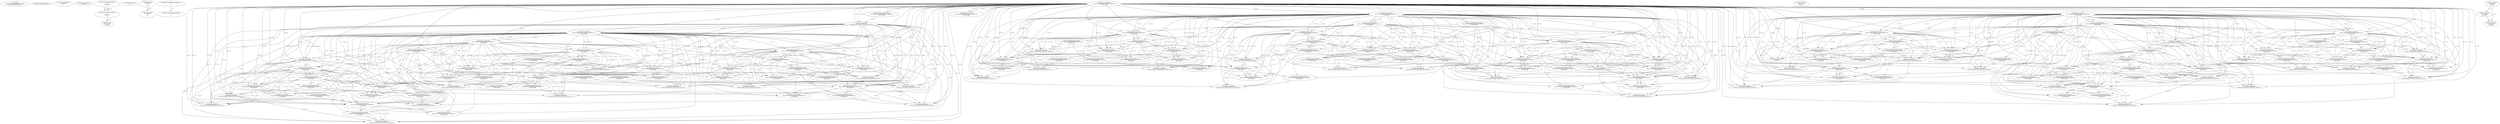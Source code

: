 // Global SCDG with merge call
digraph {
	0 [label="4205424.main
008e34730aa6138686128b1ee18f5fef
<BV128 arg0_886010_128>"]
	1 [label="0x401014.IsDebuggerPresent
"]
	2 [label="0x40102a.FindWindowA
4211832
0"]
	3 [label="0x402b86.LoadLibraryA
4214556"]
	4 [label="0x402b9a.GetModuleFileNameA
0
2147417404
260"]
	5 [label="0x403953.GetModuleFileNameA
0
2147417116
260"]
	4 -> 5 [label="(3-->3)"]
	4 -> 5 [label="(0-->0)"]
	6 [label="0x403967.strstr
2147417116
4215348"]
	5 -> 6 [label="(2-->1)"]
	7 [label="0x402bab.ExitProcess
0"]
	8 [label="0x40104b.memset
2147417092
0
292"]
	9 [label="0x401056.CreateToolhelp32Snapshot
2
0"]
	10 [label="0x401071.Process32First
retval_CreateToolhelp32Snapshot_984313_32
2147417088"]
	11 [label="0x40108d.StrStrIA
2147417124
4211840"]
	12 [label="0x4010b9.GetHandleInformation
retval_CreateToolhelp32Snapshot_984313_32
2147417084"]
	10 -> 12 [label="(1-->1)"]
	13 [label="0x4010cb.CloseHandle
retval_CreateToolhelp32Snapshot_984313_32"]
	10 -> 13 [label="(1-->1)"]
	12 -> 13 [label="(1-->1)"]
	10 -> 13 [label="(0-->0)"]
	14 [label="0x40109d.Process32Next
retval_CreateToolhelp32Snapshot_984313_32
2147417088"]
	10 -> 14 [label="(1-->1)"]
	10 -> 14 [label="(2-->2)"]
	15 [label="0x401ac4.memset
2147416764
0
292"]
	8 -> 15 [label="(3-->3)"]
	16 [label="0x401acf.CreateToolhelp32Snapshot
2
0"]
	9 -> 16 [label="(1-->1)"]
	17 [label="0x401af5.Process32First
retval_CreateToolhelp32Snapshot_984317_32
2147416760"]
	10 -> 17 [label="(0-->0)"]
	18 [label="0x401b10.StrStrIA
2147416796
4211856"]
	19 [label="0x401b38.GetHandleInformation
retval_CreateToolhelp32Snapshot_984317_32
2147416756"]
	17 -> 19 [label="(1-->1)"]
	20 [label="0x401b4a.CloseHandle
retval_CreateToolhelp32Snapshot_984317_32"]
	17 -> 20 [label="(1-->1)"]
	19 -> 20 [label="(1-->1)"]
	10 -> 20 [label="(0-->0)"]
	17 -> 20 [label="(0-->0)"]
	21 [label="0x401af5.Process32First
retval_CreateToolhelp32Snapshot_984318_32
2147416760"]
	10 -> 21 [label="(0-->0)"]
	22 [label="0x401b1c.Process32Next
retval_CreateToolhelp32Snapshot_984318_32
2147416760"]
	21 -> 22 [label="(1-->1)"]
	21 -> 22 [label="(2-->2)"]
	23 [label="0x401af5.Process32First
retval_CreateToolhelp32Snapshot_984324_32
2147416760"]
	21 -> 23 [label="(2-->2)"]
	22 -> 23 [label="(2-->2)"]
	10 -> 23 [label="(0-->0)"]
	21 -> 23 [label="(0-->0)"]
	24 [label="0x401b10.StrStrIA
2147416796
4211868"]
	18 -> 24 [label="(1-->1)"]
	25 [label="0x401b38.GetHandleInformation
retval_CreateToolhelp32Snapshot_984324_32
2147416756"]
	23 -> 25 [label="(1-->1)"]
	26 [label="0x401b4a.CloseHandle
retval_CreateToolhelp32Snapshot_984324_32"]
	23 -> 26 [label="(1-->1)"]
	25 -> 26 [label="(1-->1)"]
	10 -> 26 [label="(0-->0)"]
	21 -> 26 [label="(0-->0)"]
	23 -> 26 [label="(0-->0)"]
	27 [label="0x401b1c.Process32Next
retval_CreateToolhelp32Snapshot_984324_32
2147416760"]
	23 -> 27 [label="(1-->1)"]
	21 -> 27 [label="(2-->2)"]
	22 -> 27 [label="(2-->2)"]
	23 -> 27 [label="(2-->2)"]
	28 [label="0x401af5.Process32First
retval_CreateToolhelp32Snapshot_984332_32
2147416760"]
	21 -> 28 [label="(2-->2)"]
	22 -> 28 [label="(2-->2)"]
	23 -> 28 [label="(2-->2)"]
	27 -> 28 [label="(2-->2)"]
	10 -> 28 [label="(0-->0)"]
	21 -> 28 [label="(0-->0)"]
	23 -> 28 [label="(0-->0)"]
	29 [label="0x401b10.StrStrIA
2147416796
4211880"]
	18 -> 29 [label="(1-->1)"]
	24 -> 29 [label="(1-->1)"]
	30 [label="0x401b38.GetHandleInformation
retval_CreateToolhelp32Snapshot_984332_32
2147416756"]
	28 -> 30 [label="(1-->1)"]
	25 -> 30 [label="(2-->2)"]
	31 [label="0x401af5.Process32First
retval_CreateToolhelp32Snapshot_984334_32
2147416760"]
	21 -> 31 [label="(2-->2)"]
	22 -> 31 [label="(2-->2)"]
	23 -> 31 [label="(2-->2)"]
	27 -> 31 [label="(2-->2)"]
	10 -> 31 [label="(0-->0)"]
	21 -> 31 [label="(0-->0)"]
	23 -> 31 [label="(0-->0)"]
	26 -> 31 [label="(0-->0)"]
	32 [label="0x401b4a.CloseHandle
retval_CreateToolhelp32Snapshot_984332_32"]
	28 -> 32 [label="(1-->1)"]
	30 -> 32 [label="(1-->1)"]
	10 -> 32 [label="(0-->0)"]
	21 -> 32 [label="(0-->0)"]
	23 -> 32 [label="(0-->0)"]
	28 -> 32 [label="(0-->0)"]
	33 [label="0x401b38.GetHandleInformation
retval_CreateToolhelp32Snapshot_984334_32
2147416756"]
	31 -> 33 [label="(1-->1)"]
	25 -> 33 [label="(2-->2)"]
	34 [label="0x401b4a.CloseHandle
retval_CreateToolhelp32Snapshot_984334_32"]
	31 -> 34 [label="(1-->1)"]
	33 -> 34 [label="(1-->1)"]
	10 -> 34 [label="(0-->0)"]
	21 -> 34 [label="(0-->0)"]
	23 -> 34 [label="(0-->0)"]
	26 -> 34 [label="(0-->0)"]
	31 -> 34 [label="(0-->0)"]
	35 [label="0x401af5.Process32First
retval_CreateToolhelp32Snapshot_984331_32
2147416760"]
	21 -> 35 [label="(2-->2)"]
	22 -> 35 [label="(2-->2)"]
	23 -> 35 [label="(2-->2)"]
	27 -> 35 [label="(2-->2)"]
	10 -> 35 [label="(0-->0)"]
	21 -> 35 [label="(0-->0)"]
	23 -> 35 [label="(0-->0)"]
	36 [label="0x401b38.GetHandleInformation
retval_CreateToolhelp32Snapshot_984331_32
2147416756"]
	35 -> 36 [label="(1-->1)"]
	37 [label="0x401b4a.CloseHandle
retval_CreateToolhelp32Snapshot_984331_32"]
	35 -> 37 [label="(1-->1)"]
	36 -> 37 [label="(1-->1)"]
	10 -> 37 [label="(0-->0)"]
	21 -> 37 [label="(0-->0)"]
	23 -> 37 [label="(0-->0)"]
	35 -> 37 [label="(0-->0)"]
	38 [label="0x401b38.GetHandleInformation
retval_CreateToolhelp32Snapshot_984318_32
2147416756"]
	21 -> 38 [label="(1-->1)"]
	22 -> 38 [label="(1-->1)"]
	39 [label="0x401af5.Process32First
retval_CreateToolhelp32Snapshot_984325_32
2147416760"]
	21 -> 39 [label="(2-->2)"]
	22 -> 39 [label="(2-->2)"]
	10 -> 39 [label="(0-->0)"]
	21 -> 39 [label="(0-->0)"]
	40 [label="0x401b1c.Process32Next
retval_CreateToolhelp32Snapshot_984325_32
2147416760"]
	39 -> 40 [label="(1-->1)"]
	21 -> 40 [label="(2-->2)"]
	22 -> 40 [label="(2-->2)"]
	39 -> 40 [label="(2-->2)"]
	41 [label="0x401af5.Process32First
retval_CreateToolhelp32Snapshot_984341_32
2147416760"]
	21 -> 41 [label="(2-->2)"]
	22 -> 41 [label="(2-->2)"]
	39 -> 41 [label="(2-->2)"]
	40 -> 41 [label="(2-->2)"]
	10 -> 41 [label="(0-->0)"]
	21 -> 41 [label="(0-->0)"]
	39 -> 41 [label="(0-->0)"]
	42 [label="0x401104.PathFileExistsA
4211896"]
	10 -> 42 [label="(0-->0)"]
	21 -> 42 [label="(0-->0)"]
	39 -> 42 [label="(0-->0)"]
	41 -> 42 [label="(0-->0)"]
	43 [label="0x401b38.GetHandleInformation
retval_CreateToolhelp32Snapshot_984341_32
2147416756"]
	41 -> 43 [label="(1-->1)"]
	38 -> 43 [label="(2-->2)"]
	44 [label="0x401b4a.CloseHandle
retval_CreateToolhelp32Snapshot_984341_32"]
	41 -> 44 [label="(1-->1)"]
	43 -> 44 [label="(1-->1)"]
	10 -> 44 [label="(0-->0)"]
	21 -> 44 [label="(0-->0)"]
	39 -> 44 [label="(0-->0)"]
	41 -> 44 [label="(0-->0)"]
	45 [label="0x401b38.GetHandleInformation
retval_CreateToolhelp32Snapshot_984325_32
2147416756"]
	39 -> 45 [label="(1-->1)"]
	40 -> 45 [label="(1-->1)"]
	38 -> 45 [label="(2-->2)"]
	46 [label="0x401af5.Process32First
retval_CreateToolhelp32Snapshot_984343_32
2147416760"]
	21 -> 46 [label="(2-->2)"]
	22 -> 46 [label="(2-->2)"]
	39 -> 46 [label="(2-->2)"]
	40 -> 46 [label="(2-->2)"]
	10 -> 46 [label="(0-->0)"]
	21 -> 46 [label="(0-->0)"]
	39 -> 46 [label="(0-->0)"]
	47 [label="0x401b38.GetHandleInformation
retval_CreateToolhelp32Snapshot_984343_32
2147416756"]
	46 -> 47 [label="(1-->1)"]
	38 -> 47 [label="(2-->2)"]
	45 -> 47 [label="(2-->2)"]
	48 [label="0x401b4a.CloseHandle
retval_CreateToolhelp32Snapshot_984343_32"]
	46 -> 48 [label="(1-->1)"]
	47 -> 48 [label="(1-->1)"]
	10 -> 48 [label="(0-->0)"]
	21 -> 48 [label="(0-->0)"]
	39 -> 48 [label="(0-->0)"]
	46 -> 48 [label="(0-->0)"]
	49 [label="0x401b4a.CloseHandle
retval_CreateToolhelp32Snapshot_984325_32"]
	39 -> 49 [label="(1-->1)"]
	40 -> 49 [label="(1-->1)"]
	45 -> 49 [label="(1-->1)"]
	10 -> 49 [label="(0-->0)"]
	21 -> 49 [label="(0-->0)"]
	39 -> 49 [label="(0-->0)"]
	50 [label="0x401af5.Process32First
retval_CreateToolhelp32Snapshot_984346_32
2147416760"]
	21 -> 50 [label="(2-->2)"]
	22 -> 50 [label="(2-->2)"]
	39 -> 50 [label="(2-->2)"]
	40 -> 50 [label="(2-->2)"]
	10 -> 50 [label="(0-->0)"]
	21 -> 50 [label="(0-->0)"]
	39 -> 50 [label="(0-->0)"]
	49 -> 50 [label="(0-->0)"]
	51 [label="0x401b38.GetHandleInformation
retval_CreateToolhelp32Snapshot_984346_32
2147416756"]
	50 -> 51 [label="(1-->1)"]
	38 -> 51 [label="(2-->2)"]
	45 -> 51 [label="(2-->2)"]
	52 [label="0x401b4a.CloseHandle
retval_CreateToolhelp32Snapshot_984346_32"]
	50 -> 52 [label="(1-->1)"]
	51 -> 52 [label="(1-->1)"]
	10 -> 52 [label="(0-->0)"]
	21 -> 52 [label="(0-->0)"]
	39 -> 52 [label="(0-->0)"]
	49 -> 52 [label="(0-->0)"]
	50 -> 52 [label="(0-->0)"]
	53 [label="0x401b4a.CloseHandle
retval_CreateToolhelp32Snapshot_984318_32"]
	21 -> 53 [label="(1-->1)"]
	22 -> 53 [label="(1-->1)"]
	38 -> 53 [label="(1-->1)"]
	10 -> 53 [label="(0-->0)"]
	21 -> 53 [label="(0-->0)"]
	54 [label="0x401af5.Process32First
retval_CreateToolhelp32Snapshot_984328_32
2147416760"]
	21 -> 54 [label="(2-->2)"]
	22 -> 54 [label="(2-->2)"]
	10 -> 54 [label="(0-->0)"]
	21 -> 54 [label="(0-->0)"]
	53 -> 54 [label="(0-->0)"]
	55 [label="0x401b1c.Process32Next
retval_CreateToolhelp32Snapshot_984328_32
2147416760"]
	54 -> 55 [label="(1-->1)"]
	21 -> 55 [label="(2-->2)"]
	22 -> 55 [label="(2-->2)"]
	54 -> 55 [label="(2-->2)"]
	56 [label="0x401af5.Process32First
retval_CreateToolhelp32Snapshot_984355_32
2147416760"]
	21 -> 56 [label="(2-->2)"]
	22 -> 56 [label="(2-->2)"]
	54 -> 56 [label="(2-->2)"]
	55 -> 56 [label="(2-->2)"]
	10 -> 56 [label="(0-->0)"]
	21 -> 56 [label="(0-->0)"]
	53 -> 56 [label="(0-->0)"]
	54 -> 56 [label="(0-->0)"]
	57 [label="0x401b38.GetHandleInformation
retval_CreateToolhelp32Snapshot_984355_32
2147416756"]
	56 -> 57 [label="(1-->1)"]
	38 -> 57 [label="(2-->2)"]
	58 [label="0x401b38.GetHandleInformation
retval_CreateToolhelp32Snapshot_984328_32
2147416756"]
	54 -> 58 [label="(1-->1)"]
	55 -> 58 [label="(1-->1)"]
	38 -> 58 [label="(2-->2)"]
	59 [label="0x401af5.Process32First
retval_CreateToolhelp32Snapshot_984356_32
2147416760"]
	21 -> 59 [label="(2-->2)"]
	22 -> 59 [label="(2-->2)"]
	54 -> 59 [label="(2-->2)"]
	55 -> 59 [label="(2-->2)"]
	10 -> 59 [label="(0-->0)"]
	21 -> 59 [label="(0-->0)"]
	53 -> 59 [label="(0-->0)"]
	54 -> 59 [label="(0-->0)"]
	60 [label="0x401b4a.CloseHandle
retval_CreateToolhelp32Snapshot_984355_32"]
	56 -> 60 [label="(1-->1)"]
	57 -> 60 [label="(1-->1)"]
	10 -> 60 [label="(0-->0)"]
	21 -> 60 [label="(0-->0)"]
	53 -> 60 [label="(0-->0)"]
	54 -> 60 [label="(0-->0)"]
	56 -> 60 [label="(0-->0)"]
	61 [label="0x401b38.GetHandleInformation
retval_CreateToolhelp32Snapshot_984356_32
2147416756"]
	59 -> 61 [label="(1-->1)"]
	38 -> 61 [label="(2-->2)"]
	58 -> 61 [label="(2-->2)"]
	62 [label="0x401b4a.CloseHandle
retval_CreateToolhelp32Snapshot_984356_32"]
	59 -> 62 [label="(1-->1)"]
	61 -> 62 [label="(1-->1)"]
	10 -> 62 [label="(0-->0)"]
	21 -> 62 [label="(0-->0)"]
	53 -> 62 [label="(0-->0)"]
	54 -> 62 [label="(0-->0)"]
	59 -> 62 [label="(0-->0)"]
	63 [label="0x401b4a.CloseHandle
retval_CreateToolhelp32Snapshot_984328_32"]
	54 -> 63 [label="(1-->1)"]
	55 -> 63 [label="(1-->1)"]
	58 -> 63 [label="(1-->1)"]
	10 -> 63 [label="(0-->0)"]
	21 -> 63 [label="(0-->0)"]
	53 -> 63 [label="(0-->0)"]
	54 -> 63 [label="(0-->0)"]
	64 [label="0x401af5.Process32First
retval_CreateToolhelp32Snapshot_984358_32
2147416760"]
	21 -> 64 [label="(2-->2)"]
	22 -> 64 [label="(2-->2)"]
	54 -> 64 [label="(2-->2)"]
	55 -> 64 [label="(2-->2)"]
	10 -> 64 [label="(0-->0)"]
	21 -> 64 [label="(0-->0)"]
	53 -> 64 [label="(0-->0)"]
	54 -> 64 [label="(0-->0)"]
	63 -> 64 [label="(0-->0)"]
	65 [label="0x401b38.GetHandleInformation
retval_CreateToolhelp32Snapshot_984358_32
2147416756"]
	64 -> 65 [label="(1-->1)"]
	38 -> 65 [label="(2-->2)"]
	58 -> 65 [label="(2-->2)"]
	66 [label="0x401b4a.CloseHandle
retval_CreateToolhelp32Snapshot_984358_32"]
	64 -> 66 [label="(1-->1)"]
	65 -> 66 [label="(1-->1)"]
	10 -> 66 [label="(0-->0)"]
	21 -> 66 [label="(0-->0)"]
	53 -> 66 [label="(0-->0)"]
	54 -> 66 [label="(0-->0)"]
	63 -> 66 [label="(0-->0)"]
	64 -> 66 [label="(0-->0)"]
	67 [label="0x401b1c.Process32Next
retval_CreateToolhelp32Snapshot_984317_32
2147416760"]
	17 -> 67 [label="(1-->1)"]
	17 -> 67 [label="(2-->2)"]
	68 [label="0x401af5.Process32First
retval_CreateToolhelp32Snapshot_984365_32
2147416760"]
	17 -> 68 [label="(2-->2)"]
	67 -> 68 [label="(2-->2)"]
	10 -> 68 [label="(0-->0)"]
	17 -> 68 [label="(0-->0)"]
	69 [label="0x401b38.GetHandleInformation
retval_CreateToolhelp32Snapshot_984365_32
2147416756"]
	68 -> 69 [label="(1-->1)"]
	70 [label="0x401b1c.Process32Next
retval_CreateToolhelp32Snapshot_984365_32
2147416760"]
	68 -> 70 [label="(1-->1)"]
	17 -> 70 [label="(2-->2)"]
	67 -> 70 [label="(2-->2)"]
	68 -> 70 [label="(2-->2)"]
	71 [label="0x401af5.Process32First
retval_CreateToolhelp32Snapshot_984372_32
2147416760"]
	17 -> 71 [label="(2-->2)"]
	67 -> 71 [label="(2-->2)"]
	68 -> 71 [label="(2-->2)"]
	70 -> 71 [label="(2-->2)"]
	10 -> 71 [label="(0-->0)"]
	17 -> 71 [label="(0-->0)"]
	68 -> 71 [label="(0-->0)"]
	72 [label="0x401b38.GetHandleInformation
retval_CreateToolhelp32Snapshot_984372_32
2147416756"]
	71 -> 72 [label="(1-->1)"]
	73 [label="0x401af5.Process32First
retval_CreateToolhelp32Snapshot_984373_32
2147416760"]
	17 -> 73 [label="(2-->2)"]
	67 -> 73 [label="(2-->2)"]
	68 -> 73 [label="(2-->2)"]
	70 -> 73 [label="(2-->2)"]
	10 -> 73 [label="(0-->0)"]
	17 -> 73 [label="(0-->0)"]
	68 -> 73 [label="(0-->0)"]
	74 [label="0x401b4a.CloseHandle
retval_CreateToolhelp32Snapshot_984372_32"]
	71 -> 74 [label="(1-->1)"]
	72 -> 74 [label="(1-->1)"]
	10 -> 74 [label="(0-->0)"]
	17 -> 74 [label="(0-->0)"]
	68 -> 74 [label="(0-->0)"]
	71 -> 74 [label="(0-->0)"]
	75 [label="0x401b38.GetHandleInformation
retval_CreateToolhelp32Snapshot_984373_32
2147416756"]
	73 -> 75 [label="(1-->1)"]
	69 -> 75 [label="(2-->2)"]
	76 [label="0x401b4a.CloseHandle
retval_CreateToolhelp32Snapshot_984373_32"]
	73 -> 76 [label="(1-->1)"]
	75 -> 76 [label="(1-->1)"]
	10 -> 76 [label="(0-->0)"]
	17 -> 76 [label="(0-->0)"]
	68 -> 76 [label="(0-->0)"]
	73 -> 76 [label="(0-->0)"]
	77 [label="0x401b4a.CloseHandle
retval_CreateToolhelp32Snapshot_984365_32"]
	68 -> 77 [label="(1-->1)"]
	69 -> 77 [label="(1-->1)"]
	70 -> 77 [label="(1-->1)"]
	10 -> 77 [label="(0-->0)"]
	17 -> 77 [label="(0-->0)"]
	68 -> 77 [label="(0-->0)"]
	78 [label="0x401af5.Process32First
retval_CreateToolhelp32Snapshot_984375_32
2147416760"]
	17 -> 78 [label="(2-->2)"]
	67 -> 78 [label="(2-->2)"]
	68 -> 78 [label="(2-->2)"]
	70 -> 78 [label="(2-->2)"]
	10 -> 78 [label="(0-->0)"]
	17 -> 78 [label="(0-->0)"]
	68 -> 78 [label="(0-->0)"]
	77 -> 78 [label="(0-->0)"]
	79 [label="0x401b38.GetHandleInformation
retval_CreateToolhelp32Snapshot_984375_32
2147416756"]
	78 -> 79 [label="(1-->1)"]
	69 -> 79 [label="(2-->2)"]
	80 [label="0x401b4a.CloseHandle
retval_CreateToolhelp32Snapshot_984375_32"]
	78 -> 80 [label="(1-->1)"]
	79 -> 80 [label="(1-->1)"]
	10 -> 80 [label="(0-->0)"]
	17 -> 80 [label="(0-->0)"]
	68 -> 80 [label="(0-->0)"]
	77 -> 80 [label="(0-->0)"]
	78 -> 80 [label="(0-->0)"]
	81 [label="0x401af5.Process32First
retval_CreateToolhelp32Snapshot_984366_32
2147416760"]
	17 -> 81 [label="(2-->2)"]
	67 -> 81 [label="(2-->2)"]
	10 -> 81 [label="(0-->0)"]
	17 -> 81 [label="(0-->0)"]
	82 [label="0x401b1c.Process32Next
retval_CreateToolhelp32Snapshot_984366_32
2147416760"]
	81 -> 82 [label="(1-->1)"]
	17 -> 82 [label="(2-->2)"]
	67 -> 82 [label="(2-->2)"]
	81 -> 82 [label="(2-->2)"]
	83 [label="0x401af5.Process32First
retval_CreateToolhelp32Snapshot_984381_32
2147416760"]
	17 -> 83 [label="(2-->2)"]
	67 -> 83 [label="(2-->2)"]
	81 -> 83 [label="(2-->2)"]
	82 -> 83 [label="(2-->2)"]
	10 -> 83 [label="(0-->0)"]
	17 -> 83 [label="(0-->0)"]
	81 -> 83 [label="(0-->0)"]
	84 [label="0x401b38.GetHandleInformation
retval_CreateToolhelp32Snapshot_984381_32
2147416756"]
	83 -> 84 [label="(1-->1)"]
	19 -> 84 [label="(2-->2)"]
	85 [label="0x401b4a.CloseHandle
retval_CreateToolhelp32Snapshot_984381_32"]
	83 -> 85 [label="(1-->1)"]
	84 -> 85 [label="(1-->1)"]
	10 -> 85 [label="(0-->0)"]
	17 -> 85 [label="(0-->0)"]
	81 -> 85 [label="(0-->0)"]
	83 -> 85 [label="(0-->0)"]
	86 [label="0x401b38.GetHandleInformation
retval_CreateToolhelp32Snapshot_984366_32
2147416756"]
	81 -> 86 [label="(1-->1)"]
	82 -> 86 [label="(1-->1)"]
	19 -> 86 [label="(2-->2)"]
	87 [label="0x401af5.Process32First
retval_CreateToolhelp32Snapshot_984385_32
2147416760"]
	17 -> 87 [label="(2-->2)"]
	67 -> 87 [label="(2-->2)"]
	81 -> 87 [label="(2-->2)"]
	82 -> 87 [label="(2-->2)"]
	10 -> 87 [label="(0-->0)"]
	17 -> 87 [label="(0-->0)"]
	81 -> 87 [label="(0-->0)"]
	88 [label="0x401b38.GetHandleInformation
retval_CreateToolhelp32Snapshot_984385_32
2147416756"]
	87 -> 88 [label="(1-->1)"]
	19 -> 88 [label="(2-->2)"]
	86 -> 88 [label="(2-->2)"]
	89 [label="0x401b4a.CloseHandle
retval_CreateToolhelp32Snapshot_984385_32"]
	87 -> 89 [label="(1-->1)"]
	88 -> 89 [label="(1-->1)"]
	10 -> 89 [label="(0-->0)"]
	17 -> 89 [label="(0-->0)"]
	81 -> 89 [label="(0-->0)"]
	87 -> 89 [label="(0-->0)"]
	90 [label="0x401b4a.CloseHandle
retval_CreateToolhelp32Snapshot_984366_32"]
	81 -> 90 [label="(1-->1)"]
	82 -> 90 [label="(1-->1)"]
	86 -> 90 [label="(1-->1)"]
	10 -> 90 [label="(0-->0)"]
	17 -> 90 [label="(0-->0)"]
	81 -> 90 [label="(0-->0)"]
	91 [label="0x401af5.Process32First
retval_CreateToolhelp32Snapshot_984386_32
2147416760"]
	17 -> 91 [label="(2-->2)"]
	67 -> 91 [label="(2-->2)"]
	81 -> 91 [label="(2-->2)"]
	82 -> 91 [label="(2-->2)"]
	10 -> 91 [label="(0-->0)"]
	17 -> 91 [label="(0-->0)"]
	81 -> 91 [label="(0-->0)"]
	90 -> 91 [label="(0-->0)"]
	92 [label="0x401b38.GetHandleInformation
retval_CreateToolhelp32Snapshot_984386_32
2147416756"]
	91 -> 92 [label="(1-->1)"]
	19 -> 92 [label="(2-->2)"]
	86 -> 92 [label="(2-->2)"]
	93 [label="0x401b4a.CloseHandle
retval_CreateToolhelp32Snapshot_984386_32"]
	91 -> 93 [label="(1-->1)"]
	92 -> 93 [label="(1-->1)"]
	10 -> 93 [label="(0-->0)"]
	17 -> 93 [label="(0-->0)"]
	81 -> 93 [label="(0-->0)"]
	90 -> 93 [label="(0-->0)"]
	91 -> 93 [label="(0-->0)"]
	94 [label="0x401af5.Process32First
retval_CreateToolhelp32Snapshot_984368_32
2147416760"]
	17 -> 94 [label="(2-->2)"]
	67 -> 94 [label="(2-->2)"]
	10 -> 94 [label="(0-->0)"]
	17 -> 94 [label="(0-->0)"]
	20 -> 94 [label="(0-->0)"]
	95 [label="0x401b1c.Process32Next
retval_CreateToolhelp32Snapshot_984368_32
2147416760"]
	94 -> 95 [label="(1-->1)"]
	17 -> 95 [label="(2-->2)"]
	67 -> 95 [label="(2-->2)"]
	94 -> 95 [label="(2-->2)"]
	96 [label="0x401af5.Process32First
retval_CreateToolhelp32Snapshot_984396_32
2147416760"]
	17 -> 96 [label="(2-->2)"]
	67 -> 96 [label="(2-->2)"]
	94 -> 96 [label="(2-->2)"]
	95 -> 96 [label="(2-->2)"]
	10 -> 96 [label="(0-->0)"]
	17 -> 96 [label="(0-->0)"]
	20 -> 96 [label="(0-->0)"]
	94 -> 96 [label="(0-->0)"]
	97 [label="0x401b38.GetHandleInformation
retval_CreateToolhelp32Snapshot_984396_32
2147416756"]
	96 -> 97 [label="(1-->1)"]
	19 -> 97 [label="(2-->2)"]
	98 [label="0x401b38.GetHandleInformation
retval_CreateToolhelp32Snapshot_984368_32
2147416756"]
	94 -> 98 [label="(1-->1)"]
	95 -> 98 [label="(1-->1)"]
	19 -> 98 [label="(2-->2)"]
	99 [label="0x401af5.Process32First
retval_CreateToolhelp32Snapshot_984397_32
2147416760"]
	17 -> 99 [label="(2-->2)"]
	67 -> 99 [label="(2-->2)"]
	94 -> 99 [label="(2-->2)"]
	95 -> 99 [label="(2-->2)"]
	10 -> 99 [label="(0-->0)"]
	17 -> 99 [label="(0-->0)"]
	20 -> 99 [label="(0-->0)"]
	94 -> 99 [label="(0-->0)"]
	100 [label="0x401b4a.CloseHandle
retval_CreateToolhelp32Snapshot_984396_32"]
	96 -> 100 [label="(1-->1)"]
	97 -> 100 [label="(1-->1)"]
	10 -> 100 [label="(0-->0)"]
	17 -> 100 [label="(0-->0)"]
	20 -> 100 [label="(0-->0)"]
	94 -> 100 [label="(0-->0)"]
	96 -> 100 [label="(0-->0)"]
	101 [label="0x401b38.GetHandleInformation
retval_CreateToolhelp32Snapshot_984397_32
2147416756"]
	99 -> 101 [label="(1-->1)"]
	19 -> 101 [label="(2-->2)"]
	98 -> 101 [label="(2-->2)"]
	102 [label="0x401b4a.CloseHandle
retval_CreateToolhelp32Snapshot_984397_32"]
	99 -> 102 [label="(1-->1)"]
	101 -> 102 [label="(1-->1)"]
	10 -> 102 [label="(0-->0)"]
	17 -> 102 [label="(0-->0)"]
	20 -> 102 [label="(0-->0)"]
	94 -> 102 [label="(0-->0)"]
	99 -> 102 [label="(0-->0)"]
	103 [label="0x401b4a.CloseHandle
retval_CreateToolhelp32Snapshot_984368_32"]
	94 -> 103 [label="(1-->1)"]
	95 -> 103 [label="(1-->1)"]
	98 -> 103 [label="(1-->1)"]
	10 -> 103 [label="(0-->0)"]
	17 -> 103 [label="(0-->0)"]
	20 -> 103 [label="(0-->0)"]
	94 -> 103 [label="(0-->0)"]
	104 [label="0x401af5.Process32First
retval_CreateToolhelp32Snapshot_984399_32
2147416760"]
	17 -> 104 [label="(2-->2)"]
	67 -> 104 [label="(2-->2)"]
	94 -> 104 [label="(2-->2)"]
	95 -> 104 [label="(2-->2)"]
	10 -> 104 [label="(0-->0)"]
	17 -> 104 [label="(0-->0)"]
	20 -> 104 [label="(0-->0)"]
	94 -> 104 [label="(0-->0)"]
	103 -> 104 [label="(0-->0)"]
	105 [label="0x401b38.GetHandleInformation
retval_CreateToolhelp32Snapshot_984399_32
2147416756"]
	104 -> 105 [label="(1-->1)"]
	19 -> 105 [label="(2-->2)"]
	98 -> 105 [label="(2-->2)"]
	106 [label="0x401b4a.CloseHandle
retval_CreateToolhelp32Snapshot_984399_32"]
	104 -> 106 [label="(1-->1)"]
	105 -> 106 [label="(1-->1)"]
	10 -> 106 [label="(0-->0)"]
	17 -> 106 [label="(0-->0)"]
	20 -> 106 [label="(0-->0)"]
	94 -> 106 [label="(0-->0)"]
	103 -> 106 [label="(0-->0)"]
	104 -> 106 [label="(0-->0)"]
	107 [label="0x401af5.Process32First
retval_CreateToolhelp32Snapshot_984322_32
2147416760"]
	10 -> 107 [label="(0-->0)"]
	13 -> 107 [label="(0-->0)"]
	108 [label="0x401b1c.Process32Next
retval_CreateToolhelp32Snapshot_984322_32
2147416760"]
	107 -> 108 [label="(1-->1)"]
	107 -> 108 [label="(2-->2)"]
	109 [label="0x401af5.Process32First
retval_CreateToolhelp32Snapshot_984406_32
2147416760"]
	107 -> 109 [label="(2-->2)"]
	108 -> 109 [label="(2-->2)"]
	10 -> 109 [label="(0-->0)"]
	13 -> 109 [label="(0-->0)"]
	107 -> 109 [label="(0-->0)"]
	110 [label="0x401b38.GetHandleInformation
retval_CreateToolhelp32Snapshot_984406_32
2147416756"]
	109 -> 110 [label="(1-->1)"]
	111 [label="0x401b1c.Process32Next
retval_CreateToolhelp32Snapshot_984406_32
2147416760"]
	109 -> 111 [label="(1-->1)"]
	107 -> 111 [label="(2-->2)"]
	108 -> 111 [label="(2-->2)"]
	109 -> 111 [label="(2-->2)"]
	112 [label="0x401af5.Process32First
retval_CreateToolhelp32Snapshot_984414_32
2147416760"]
	107 -> 112 [label="(2-->2)"]
	108 -> 112 [label="(2-->2)"]
	109 -> 112 [label="(2-->2)"]
	111 -> 112 [label="(2-->2)"]
	10 -> 112 [label="(0-->0)"]
	13 -> 112 [label="(0-->0)"]
	107 -> 112 [label="(0-->0)"]
	109 -> 112 [label="(0-->0)"]
	113 [label="0x401b38.GetHandleInformation
retval_CreateToolhelp32Snapshot_984414_32
2147416756"]
	112 -> 113 [label="(1-->1)"]
	114 [label="0x401af5.Process32First
retval_CreateToolhelp32Snapshot_984415_32
2147416760"]
	107 -> 114 [label="(2-->2)"]
	108 -> 114 [label="(2-->2)"]
	109 -> 114 [label="(2-->2)"]
	111 -> 114 [label="(2-->2)"]
	10 -> 114 [label="(0-->0)"]
	13 -> 114 [label="(0-->0)"]
	107 -> 114 [label="(0-->0)"]
	109 -> 114 [label="(0-->0)"]
	115 [label="0x401b4a.CloseHandle
retval_CreateToolhelp32Snapshot_984414_32"]
	112 -> 115 [label="(1-->1)"]
	113 -> 115 [label="(1-->1)"]
	10 -> 115 [label="(0-->0)"]
	13 -> 115 [label="(0-->0)"]
	107 -> 115 [label="(0-->0)"]
	109 -> 115 [label="(0-->0)"]
	112 -> 115 [label="(0-->0)"]
	116 [label="0x401b38.GetHandleInformation
retval_CreateToolhelp32Snapshot_984415_32
2147416756"]
	114 -> 116 [label="(1-->1)"]
	110 -> 116 [label="(2-->2)"]
	117 [label="0x401b4a.CloseHandle
retval_CreateToolhelp32Snapshot_984415_32"]
	114 -> 117 [label="(1-->1)"]
	116 -> 117 [label="(1-->1)"]
	10 -> 117 [label="(0-->0)"]
	13 -> 117 [label="(0-->0)"]
	107 -> 117 [label="(0-->0)"]
	109 -> 117 [label="(0-->0)"]
	114 -> 117 [label="(0-->0)"]
	118 [label="0x401b4a.CloseHandle
retval_CreateToolhelp32Snapshot_984406_32"]
	109 -> 118 [label="(1-->1)"]
	110 -> 118 [label="(1-->1)"]
	111 -> 118 [label="(1-->1)"]
	10 -> 118 [label="(0-->0)"]
	13 -> 118 [label="(0-->0)"]
	107 -> 118 [label="(0-->0)"]
	109 -> 118 [label="(0-->0)"]
	119 [label="0x401af5.Process32First
retval_CreateToolhelp32Snapshot_984417_32
2147416760"]
	107 -> 119 [label="(2-->2)"]
	108 -> 119 [label="(2-->2)"]
	109 -> 119 [label="(2-->2)"]
	111 -> 119 [label="(2-->2)"]
	10 -> 119 [label="(0-->0)"]
	13 -> 119 [label="(0-->0)"]
	107 -> 119 [label="(0-->0)"]
	109 -> 119 [label="(0-->0)"]
	118 -> 119 [label="(0-->0)"]
	120 [label="0x401b38.GetHandleInformation
retval_CreateToolhelp32Snapshot_984417_32
2147416756"]
	119 -> 120 [label="(1-->1)"]
	110 -> 120 [label="(2-->2)"]
	121 [label="0x401b4a.CloseHandle
retval_CreateToolhelp32Snapshot_984417_32"]
	119 -> 121 [label="(1-->1)"]
	120 -> 121 [label="(1-->1)"]
	10 -> 121 [label="(0-->0)"]
	13 -> 121 [label="(0-->0)"]
	107 -> 121 [label="(0-->0)"]
	109 -> 121 [label="(0-->0)"]
	118 -> 121 [label="(0-->0)"]
	119 -> 121 [label="(0-->0)"]
	122 [label="0x401b38.GetHandleInformation
retval_CreateToolhelp32Snapshot_984322_32
2147416756"]
	107 -> 122 [label="(1-->1)"]
	108 -> 122 [label="(1-->1)"]
	123 [label="0x401af5.Process32First
retval_CreateToolhelp32Snapshot_984408_32
2147416760"]
	107 -> 123 [label="(2-->2)"]
	108 -> 123 [label="(2-->2)"]
	10 -> 123 [label="(0-->0)"]
	13 -> 123 [label="(0-->0)"]
	107 -> 123 [label="(0-->0)"]
	124 [label="0x401b1c.Process32Next
retval_CreateToolhelp32Snapshot_984408_32
2147416760"]
	123 -> 124 [label="(1-->1)"]
	107 -> 124 [label="(2-->2)"]
	108 -> 124 [label="(2-->2)"]
	123 -> 124 [label="(2-->2)"]
	125 [label="0x401af5.Process32First
retval_CreateToolhelp32Snapshot_984423_32
2147416760"]
	107 -> 125 [label="(2-->2)"]
	108 -> 125 [label="(2-->2)"]
	123 -> 125 [label="(2-->2)"]
	124 -> 125 [label="(2-->2)"]
	10 -> 125 [label="(0-->0)"]
	13 -> 125 [label="(0-->0)"]
	107 -> 125 [label="(0-->0)"]
	123 -> 125 [label="(0-->0)"]
	126 [label="0x401b38.GetHandleInformation
retval_CreateToolhelp32Snapshot_984423_32
2147416756"]
	125 -> 126 [label="(1-->1)"]
	122 -> 126 [label="(2-->2)"]
	127 [label="0x401b4a.CloseHandle
retval_CreateToolhelp32Snapshot_984423_32"]
	125 -> 127 [label="(1-->1)"]
	126 -> 127 [label="(1-->1)"]
	10 -> 127 [label="(0-->0)"]
	13 -> 127 [label="(0-->0)"]
	107 -> 127 [label="(0-->0)"]
	123 -> 127 [label="(0-->0)"]
	125 -> 127 [label="(0-->0)"]
	128 [label="0x401b38.GetHandleInformation
retval_CreateToolhelp32Snapshot_984408_32
2147416756"]
	123 -> 128 [label="(1-->1)"]
	124 -> 128 [label="(1-->1)"]
	122 -> 128 [label="(2-->2)"]
	129 [label="0x401af5.Process32First
retval_CreateToolhelp32Snapshot_984427_32
2147416760"]
	107 -> 129 [label="(2-->2)"]
	108 -> 129 [label="(2-->2)"]
	123 -> 129 [label="(2-->2)"]
	124 -> 129 [label="(2-->2)"]
	10 -> 129 [label="(0-->0)"]
	13 -> 129 [label="(0-->0)"]
	107 -> 129 [label="(0-->0)"]
	123 -> 129 [label="(0-->0)"]
	130 [label="0x401b38.GetHandleInformation
retval_CreateToolhelp32Snapshot_984427_32
2147416756"]
	129 -> 130 [label="(1-->1)"]
	122 -> 130 [label="(2-->2)"]
	128 -> 130 [label="(2-->2)"]
	131 [label="0x401b4a.CloseHandle
retval_CreateToolhelp32Snapshot_984427_32"]
	129 -> 131 [label="(1-->1)"]
	130 -> 131 [label="(1-->1)"]
	10 -> 131 [label="(0-->0)"]
	13 -> 131 [label="(0-->0)"]
	107 -> 131 [label="(0-->0)"]
	123 -> 131 [label="(0-->0)"]
	129 -> 131 [label="(0-->0)"]
	132 [label="0x401b4a.CloseHandle
retval_CreateToolhelp32Snapshot_984408_32"]
	123 -> 132 [label="(1-->1)"]
	124 -> 132 [label="(1-->1)"]
	128 -> 132 [label="(1-->1)"]
	10 -> 132 [label="(0-->0)"]
	13 -> 132 [label="(0-->0)"]
	107 -> 132 [label="(0-->0)"]
	123 -> 132 [label="(0-->0)"]
	133 [label="0x401af5.Process32First
retval_CreateToolhelp32Snapshot_984428_32
2147416760"]
	107 -> 133 [label="(2-->2)"]
	108 -> 133 [label="(2-->2)"]
	123 -> 133 [label="(2-->2)"]
	124 -> 133 [label="(2-->2)"]
	10 -> 133 [label="(0-->0)"]
	13 -> 133 [label="(0-->0)"]
	107 -> 133 [label="(0-->0)"]
	123 -> 133 [label="(0-->0)"]
	132 -> 133 [label="(0-->0)"]
	134 [label="0x401b38.GetHandleInformation
retval_CreateToolhelp32Snapshot_984428_32
2147416756"]
	133 -> 134 [label="(1-->1)"]
	122 -> 134 [label="(2-->2)"]
	128 -> 134 [label="(2-->2)"]
	135 [label="0x401b4a.CloseHandle
retval_CreateToolhelp32Snapshot_984428_32"]
	133 -> 135 [label="(1-->1)"]
	134 -> 135 [label="(1-->1)"]
	10 -> 135 [label="(0-->0)"]
	13 -> 135 [label="(0-->0)"]
	107 -> 135 [label="(0-->0)"]
	123 -> 135 [label="(0-->0)"]
	132 -> 135 [label="(0-->0)"]
	133 -> 135 [label="(0-->0)"]
	136 [label="0x401b4a.CloseHandle
retval_CreateToolhelp32Snapshot_984322_32"]
	107 -> 136 [label="(1-->1)"]
	108 -> 136 [label="(1-->1)"]
	122 -> 136 [label="(1-->1)"]
	10 -> 136 [label="(0-->0)"]
	13 -> 136 [label="(0-->0)"]
	107 -> 136 [label="(0-->0)"]
	137 [label="0x401af5.Process32First
retval_CreateToolhelp32Snapshot_984410_32
2147416760"]
	107 -> 137 [label="(2-->2)"]
	108 -> 137 [label="(2-->2)"]
	10 -> 137 [label="(0-->0)"]
	13 -> 137 [label="(0-->0)"]
	107 -> 137 [label="(0-->0)"]
	136 -> 137 [label="(0-->0)"]
	138 [label="0x401b1c.Process32Next
retval_CreateToolhelp32Snapshot_984410_32
2147416760"]
	137 -> 138 [label="(1-->1)"]
	107 -> 138 [label="(2-->2)"]
	108 -> 138 [label="(2-->2)"]
	137 -> 138 [label="(2-->2)"]
	139 [label="0x401af5.Process32First
retval_CreateToolhelp32Snapshot_984437_32
2147416760"]
	107 -> 139 [label="(2-->2)"]
	108 -> 139 [label="(2-->2)"]
	137 -> 139 [label="(2-->2)"]
	138 -> 139 [label="(2-->2)"]
	10 -> 139 [label="(0-->0)"]
	13 -> 139 [label="(0-->0)"]
	107 -> 139 [label="(0-->0)"]
	136 -> 139 [label="(0-->0)"]
	137 -> 139 [label="(0-->0)"]
	140 [label="0x401b38.GetHandleInformation
retval_CreateToolhelp32Snapshot_984437_32
2147416756"]
	139 -> 140 [label="(1-->1)"]
	122 -> 140 [label="(2-->2)"]
	141 [label="0x401b38.GetHandleInformation
retval_CreateToolhelp32Snapshot_984410_32
2147416756"]
	137 -> 141 [label="(1-->1)"]
	138 -> 141 [label="(1-->1)"]
	122 -> 141 [label="(2-->2)"]
	142 [label="0x401af5.Process32First
retval_CreateToolhelp32Snapshot_984438_32
2147416760"]
	107 -> 142 [label="(2-->2)"]
	108 -> 142 [label="(2-->2)"]
	137 -> 142 [label="(2-->2)"]
	138 -> 142 [label="(2-->2)"]
	10 -> 142 [label="(0-->0)"]
	13 -> 142 [label="(0-->0)"]
	107 -> 142 [label="(0-->0)"]
	136 -> 142 [label="(0-->0)"]
	137 -> 142 [label="(0-->0)"]
	143 [label="0x401b4a.CloseHandle
retval_CreateToolhelp32Snapshot_984437_32"]
	139 -> 143 [label="(1-->1)"]
	140 -> 143 [label="(1-->1)"]
	10 -> 143 [label="(0-->0)"]
	13 -> 143 [label="(0-->0)"]
	107 -> 143 [label="(0-->0)"]
	136 -> 143 [label="(0-->0)"]
	137 -> 143 [label="(0-->0)"]
	139 -> 143 [label="(0-->0)"]
	144 [label="0x401b38.GetHandleInformation
retval_CreateToolhelp32Snapshot_984438_32
2147416756"]
	142 -> 144 [label="(1-->1)"]
	122 -> 144 [label="(2-->2)"]
	141 -> 144 [label="(2-->2)"]
	145 [label="0x401b4a.CloseHandle
retval_CreateToolhelp32Snapshot_984438_32"]
	142 -> 145 [label="(1-->1)"]
	144 -> 145 [label="(1-->1)"]
	10 -> 145 [label="(0-->0)"]
	13 -> 145 [label="(0-->0)"]
	107 -> 145 [label="(0-->0)"]
	136 -> 145 [label="(0-->0)"]
	137 -> 145 [label="(0-->0)"]
	142 -> 145 [label="(0-->0)"]
	146 [label="0x401b4a.CloseHandle
retval_CreateToolhelp32Snapshot_984410_32"]
	137 -> 146 [label="(1-->1)"]
	138 -> 146 [label="(1-->1)"]
	141 -> 146 [label="(1-->1)"]
	10 -> 146 [label="(0-->0)"]
	13 -> 146 [label="(0-->0)"]
	107 -> 146 [label="(0-->0)"]
	136 -> 146 [label="(0-->0)"]
	137 -> 146 [label="(0-->0)"]
	147 [label="0x401af5.Process32First
retval_CreateToolhelp32Snapshot_984440_32
2147416760"]
	107 -> 147 [label="(2-->2)"]
	108 -> 147 [label="(2-->2)"]
	137 -> 147 [label="(2-->2)"]
	138 -> 147 [label="(2-->2)"]
	10 -> 147 [label="(0-->0)"]
	13 -> 147 [label="(0-->0)"]
	107 -> 147 [label="(0-->0)"]
	136 -> 147 [label="(0-->0)"]
	137 -> 147 [label="(0-->0)"]
	146 -> 147 [label="(0-->0)"]
	148 [label="0x401b38.GetHandleInformation
retval_CreateToolhelp32Snapshot_984440_32
2147416756"]
	147 -> 148 [label="(1-->1)"]
	122 -> 148 [label="(2-->2)"]
	141 -> 148 [label="(2-->2)"]
	149 [label="0x401b4a.CloseHandle
retval_CreateToolhelp32Snapshot_984440_32"]
	147 -> 149 [label="(1-->1)"]
	148 -> 149 [label="(1-->1)"]
	10 -> 149 [label="(0-->0)"]
	13 -> 149 [label="(0-->0)"]
	107 -> 149 [label="(0-->0)"]
	136 -> 149 [label="(0-->0)"]
	137 -> 149 [label="(0-->0)"]
	146 -> 149 [label="(0-->0)"]
	147 -> 149 [label="(0-->0)"]
	150 [label="0x401b1c.Process32Next
retval_CreateToolhelp32Snapshot_984346_32
2147416760"]
	50 -> 150 [label="(1-->1)"]
	21 -> 150 [label="(2-->2)"]
	22 -> 150 [label="(2-->2)"]
	39 -> 150 [label="(2-->2)"]
	40 -> 150 [label="(2-->2)"]
	50 -> 150 [label="(2-->2)"]
	151 [label="0x401b1c.Process32Next
retval_CreateToolhelp32Snapshot_984334_32
2147416760"]
	31 -> 151 [label="(1-->1)"]
	21 -> 151 [label="(2-->2)"]
	22 -> 151 [label="(2-->2)"]
	23 -> 151 [label="(2-->2)"]
	27 -> 151 [label="(2-->2)"]
	31 -> 151 [label="(2-->2)"]
	152 [label="0x401b1c.Process32Next
retval_CreateToolhelp32Snapshot_984332_32
2147416760"]
	28 -> 152 [label="(1-->1)"]
	21 -> 152 [label="(2-->2)"]
	22 -> 152 [label="(2-->2)"]
	23 -> 152 [label="(2-->2)"]
	27 -> 152 [label="(2-->2)"]
	28 -> 152 [label="(2-->2)"]
	153 [label="0x401b1c.Process32Next
retval_CreateToolhelp32Snapshot_984343_32
2147416760"]
	46 -> 153 [label="(1-->1)"]
	21 -> 153 [label="(2-->2)"]
	22 -> 153 [label="(2-->2)"]
	39 -> 153 [label="(2-->2)"]
	40 -> 153 [label="(2-->2)"]
	46 -> 153 [label="(2-->2)"]
	154 [label="0x401b1c.Process32Next
retval_CreateToolhelp32Snapshot_984341_32
2147416760"]
	41 -> 154 [label="(1-->1)"]
	21 -> 154 [label="(2-->2)"]
	22 -> 154 [label="(2-->2)"]
	39 -> 154 [label="(2-->2)"]
	40 -> 154 [label="(2-->2)"]
	41 -> 154 [label="(2-->2)"]
	155 [label="0x401b1c.Process32Next
retval_CreateToolhelp32Snapshot_984331_32
2147416760"]
	35 -> 155 [label="(1-->1)"]
	21 -> 155 [label="(2-->2)"]
	22 -> 155 [label="(2-->2)"]
	23 -> 155 [label="(2-->2)"]
	27 -> 155 [label="(2-->2)"]
	35 -> 155 [label="(2-->2)"]
	156 [label="0x401b1c.Process32Next
retval_CreateToolhelp32Snapshot_984358_32
2147416760"]
	64 -> 156 [label="(1-->1)"]
	21 -> 156 [label="(2-->2)"]
	22 -> 156 [label="(2-->2)"]
	54 -> 156 [label="(2-->2)"]
	55 -> 156 [label="(2-->2)"]
	64 -> 156 [label="(2-->2)"]
	157 [label="0x401b1c.Process32Next
retval_CreateToolhelp32Snapshot_984356_32
2147416760"]
	59 -> 157 [label="(1-->1)"]
	21 -> 157 [label="(2-->2)"]
	22 -> 157 [label="(2-->2)"]
	54 -> 157 [label="(2-->2)"]
	55 -> 157 [label="(2-->2)"]
	59 -> 157 [label="(2-->2)"]
	158 [label="0x401b1c.Process32Next
retval_CreateToolhelp32Snapshot_984355_32
2147416760"]
	56 -> 158 [label="(1-->1)"]
	21 -> 158 [label="(2-->2)"]
	22 -> 158 [label="(2-->2)"]
	54 -> 158 [label="(2-->2)"]
	55 -> 158 [label="(2-->2)"]
	56 -> 158 [label="(2-->2)"]
	159 [label="0x401b1c.Process32Next
retval_CreateToolhelp32Snapshot_984381_32
2147416760"]
	83 -> 159 [label="(1-->1)"]
	17 -> 159 [label="(2-->2)"]
	67 -> 159 [label="(2-->2)"]
	81 -> 159 [label="(2-->2)"]
	82 -> 159 [label="(2-->2)"]
	83 -> 159 [label="(2-->2)"]
	160 [label="0x401b1c.Process32Next
retval_CreateToolhelp32Snapshot_984375_32
2147416760"]
	78 -> 160 [label="(1-->1)"]
	17 -> 160 [label="(2-->2)"]
	67 -> 160 [label="(2-->2)"]
	68 -> 160 [label="(2-->2)"]
	70 -> 160 [label="(2-->2)"]
	78 -> 160 [label="(2-->2)"]
	161 [label="0x401b1c.Process32Next
retval_CreateToolhelp32Snapshot_984373_32
2147416760"]
	73 -> 161 [label="(1-->1)"]
	17 -> 161 [label="(2-->2)"]
	67 -> 161 [label="(2-->2)"]
	68 -> 161 [label="(2-->2)"]
	70 -> 161 [label="(2-->2)"]
	73 -> 161 [label="(2-->2)"]
	162 [label="0x401b1c.Process32Next
retval_CreateToolhelp32Snapshot_984372_32
2147416760"]
	71 -> 162 [label="(1-->1)"]
	17 -> 162 [label="(2-->2)"]
	67 -> 162 [label="(2-->2)"]
	68 -> 162 [label="(2-->2)"]
	70 -> 162 [label="(2-->2)"]
	71 -> 162 [label="(2-->2)"]
	163 [label="0x401b1c.Process32Next
retval_CreateToolhelp32Snapshot_984397_32
2147416760"]
	99 -> 163 [label="(1-->1)"]
	17 -> 163 [label="(2-->2)"]
	67 -> 163 [label="(2-->2)"]
	94 -> 163 [label="(2-->2)"]
	95 -> 163 [label="(2-->2)"]
	99 -> 163 [label="(2-->2)"]
	164 [label="0x401b1c.Process32Next
retval_CreateToolhelp32Snapshot_984399_32
2147416760"]
	104 -> 164 [label="(1-->1)"]
	17 -> 164 [label="(2-->2)"]
	67 -> 164 [label="(2-->2)"]
	94 -> 164 [label="(2-->2)"]
	95 -> 164 [label="(2-->2)"]
	104 -> 164 [label="(2-->2)"]
	165 [label="0x401b1c.Process32Next
retval_CreateToolhelp32Snapshot_984386_32
2147416760"]
	91 -> 165 [label="(1-->1)"]
	17 -> 165 [label="(2-->2)"]
	67 -> 165 [label="(2-->2)"]
	81 -> 165 [label="(2-->2)"]
	82 -> 165 [label="(2-->2)"]
	91 -> 165 [label="(2-->2)"]
	166 [label="0x401b1c.Process32Next
retval_CreateToolhelp32Snapshot_984385_32
2147416760"]
	87 -> 166 [label="(1-->1)"]
	17 -> 166 [label="(2-->2)"]
	67 -> 166 [label="(2-->2)"]
	81 -> 166 [label="(2-->2)"]
	82 -> 166 [label="(2-->2)"]
	87 -> 166 [label="(2-->2)"]
	167 [label="0x401b1c.Process32Next
retval_CreateToolhelp32Snapshot_984396_32
2147416760"]
	96 -> 167 [label="(1-->1)"]
	17 -> 167 [label="(2-->2)"]
	67 -> 167 [label="(2-->2)"]
	94 -> 167 [label="(2-->2)"]
	95 -> 167 [label="(2-->2)"]
	96 -> 167 [label="(2-->2)"]
	168 [label="0x401b1c.Process32Next
retval_CreateToolhelp32Snapshot_984417_32
2147416760"]
	119 -> 168 [label="(1-->1)"]
	107 -> 168 [label="(2-->2)"]
	108 -> 168 [label="(2-->2)"]
	109 -> 168 [label="(2-->2)"]
	111 -> 168 [label="(2-->2)"]
	119 -> 168 [label="(2-->2)"]
	169 [label="0x401b1c.Process32Next
retval_CreateToolhelp32Snapshot_984415_32
2147416760"]
	114 -> 169 [label="(1-->1)"]
	107 -> 169 [label="(2-->2)"]
	108 -> 169 [label="(2-->2)"]
	109 -> 169 [label="(2-->2)"]
	111 -> 169 [label="(2-->2)"]
	114 -> 169 [label="(2-->2)"]
	170 [label="0x401b1c.Process32Next
retval_CreateToolhelp32Snapshot_984414_32
2147416760"]
	112 -> 170 [label="(1-->1)"]
	107 -> 170 [label="(2-->2)"]
	108 -> 170 [label="(2-->2)"]
	109 -> 170 [label="(2-->2)"]
	111 -> 170 [label="(2-->2)"]
	112 -> 170 [label="(2-->2)"]
	171 [label="0x401b1c.Process32Next
retval_CreateToolhelp32Snapshot_984428_32
2147416760"]
	133 -> 171 [label="(1-->1)"]
	107 -> 171 [label="(2-->2)"]
	108 -> 171 [label="(2-->2)"]
	123 -> 171 [label="(2-->2)"]
	124 -> 171 [label="(2-->2)"]
	133 -> 171 [label="(2-->2)"]
	172 [label="0x401b1c.Process32Next
retval_CreateToolhelp32Snapshot_984427_32
2147416760"]
	129 -> 172 [label="(1-->1)"]
	107 -> 172 [label="(2-->2)"]
	108 -> 172 [label="(2-->2)"]
	123 -> 172 [label="(2-->2)"]
	124 -> 172 [label="(2-->2)"]
	129 -> 172 [label="(2-->2)"]
	173 [label="0x401b1c.Process32Next
retval_CreateToolhelp32Snapshot_984423_32
2147416760"]
	125 -> 173 [label="(1-->1)"]
	107 -> 173 [label="(2-->2)"]
	108 -> 173 [label="(2-->2)"]
	123 -> 173 [label="(2-->2)"]
	124 -> 173 [label="(2-->2)"]
	125 -> 173 [label="(2-->2)"]
	174 [label="0x401b1c.Process32Next
retval_CreateToolhelp32Snapshot_984440_32
2147416760"]
	147 -> 174 [label="(1-->1)"]
	107 -> 174 [label="(2-->2)"]
	108 -> 174 [label="(2-->2)"]
	137 -> 174 [label="(2-->2)"]
	138 -> 174 [label="(2-->2)"]
	147 -> 174 [label="(2-->2)"]
	175 [label="0x401b1c.Process32Next
retval_CreateToolhelp32Snapshot_984438_32
2147416760"]
	142 -> 175 [label="(1-->1)"]
	107 -> 175 [label="(2-->2)"]
	108 -> 175 [label="(2-->2)"]
	137 -> 175 [label="(2-->2)"]
	138 -> 175 [label="(2-->2)"]
	142 -> 175 [label="(2-->2)"]
	176 [label="0x401b1c.Process32Next
retval_CreateToolhelp32Snapshot_984437_32
2147416760"]
	139 -> 176 [label="(1-->1)"]
	107 -> 176 [label="(2-->2)"]
	108 -> 176 [label="(2-->2)"]
	137 -> 176 [label="(2-->2)"]
	138 -> 176 [label="(2-->2)"]
	139 -> 176 [label="(2-->2)"]
}
